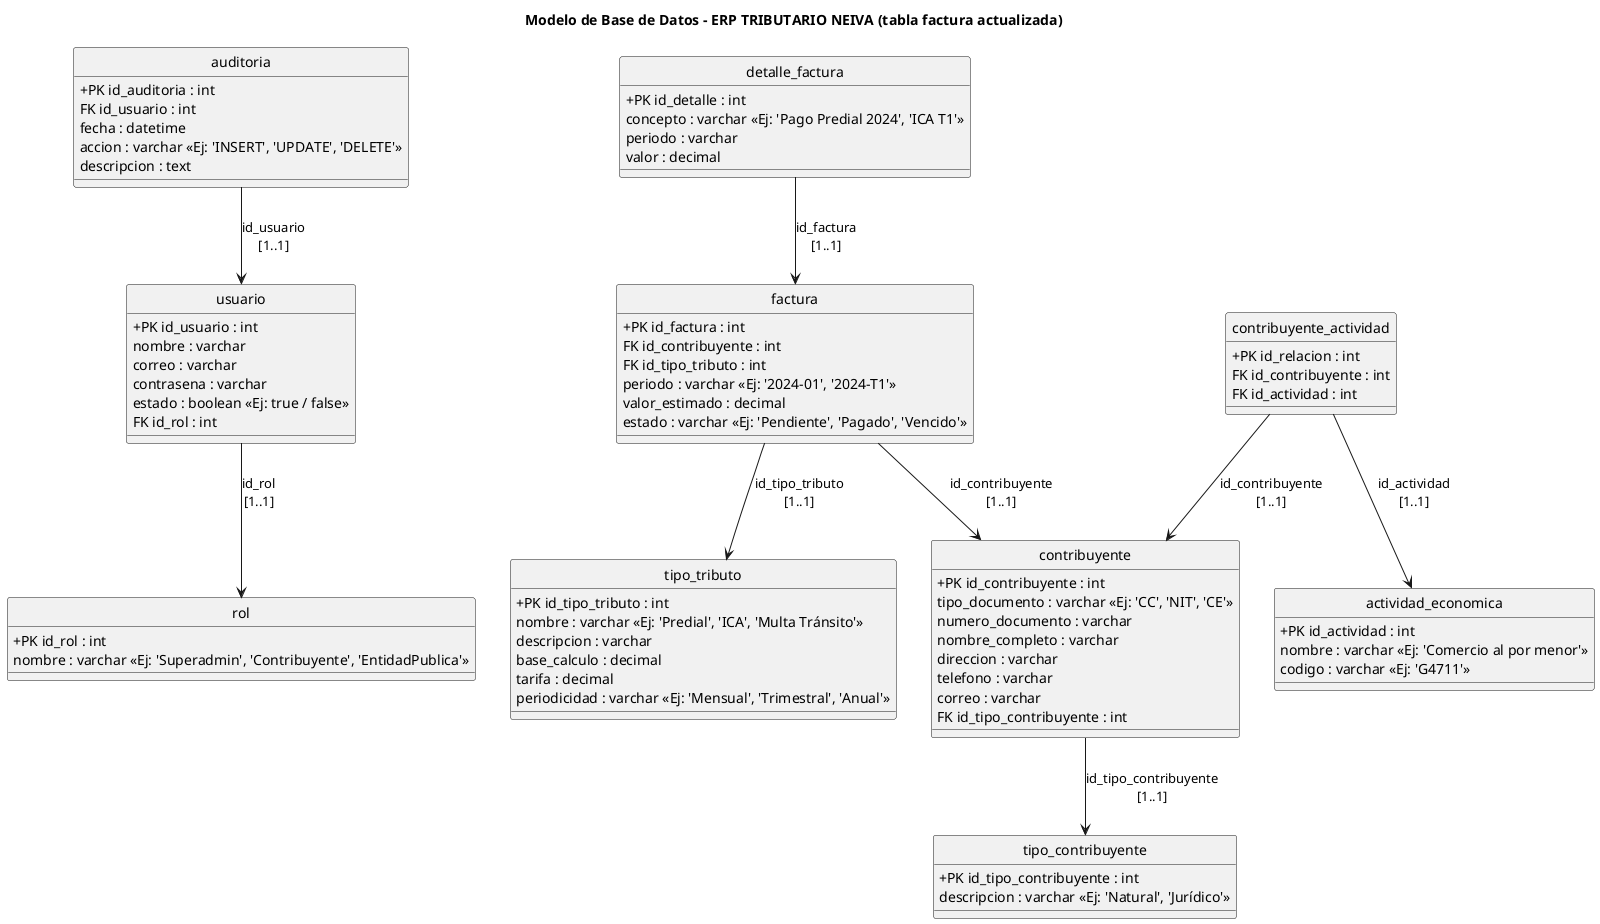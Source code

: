 @startuml
hide circle
skinparam classAttributeIconSize 0

title Modelo de Base de Datos - ERP TRIBUTARIO NEIVA (tabla factura actualizada)

class usuario {
  +PK id_usuario : int
  nombre : varchar
  correo : varchar
  contrasena : varchar
  estado : boolean <<Ej: true / false>>
  FK id_rol : int
}

class rol {
  +PK id_rol : int
  nombre : varchar <<Ej: 'Superadmin', 'Contribuyente', 'EntidadPublica'>>
}

class contribuyente {
  +PK id_contribuyente : int
  tipo_documento : varchar <<Ej: 'CC', 'NIT', 'CE'>>
  numero_documento : varchar
  nombre_completo : varchar
  direccion : varchar
  telefono : varchar
  correo : varchar
  FK id_tipo_contribuyente : int
}

class tipo_contribuyente {
  +PK id_tipo_contribuyente : int
  descripcion : varchar <<Ej: 'Natural', 'Jurídico'>>
}

class tipo_tributo {
  +PK id_tipo_tributo : int
  nombre : varchar <<Ej: 'Predial', 'ICA', 'Multa Tránsito'>>
  descripcion : varchar
  base_calculo : decimal
  tarifa : decimal
  periodicidad : varchar <<Ej: 'Mensual', 'Trimestral', 'Anual'>>
}

class factura {
  +PK id_factura : int
  FK id_contribuyente : int
  FK id_tipo_tributo : int
  periodo : varchar <<Ej: '2024-01', '2024-T1'>>
  valor_estimado : decimal
  estado : varchar <<Ej: 'Pendiente', 'Pagado', 'Vencido'>>
}

class detalle_factura {
  +PK id_detalle : int
  concepto : varchar <<Ej: 'Pago Predial 2024', 'ICA T1'>>
  periodo : varchar
  valor : decimal
}

class actividad_economica {
  +PK id_actividad : int
  nombre : varchar <<Ej: 'Comercio al por menor'>>
  codigo : varchar <<Ej: 'G4711'>>
}

class contribuyente_actividad {
  +PK id_relacion : int
  FK id_contribuyente : int
  FK id_actividad : int
}

class auditoria {
  +PK id_auditoria : int
  FK id_usuario : int
  fecha : datetime
  accion : varchar <<Ej: 'INSERT', 'UPDATE', 'DELETE'>>
  descripcion : text
}

usuario --> rol : id_rol\n[1..1]
contribuyente --> tipo_contribuyente : id_tipo_contribuyente\n[1..1]
factura --> contribuyente : id_contribuyente\n[1..1]
detalle_factura --> factura : id_factura\n[1..1]
factura --> tipo_tributo : id_tipo_tributo\n[1..1]
contribuyente_actividad --> contribuyente : id_contribuyente\n[1..1]
contribuyente_actividad --> actividad_economica : id_actividad\n[1..1]
auditoria --> usuario : id_usuario\n[1..1]

@enduml